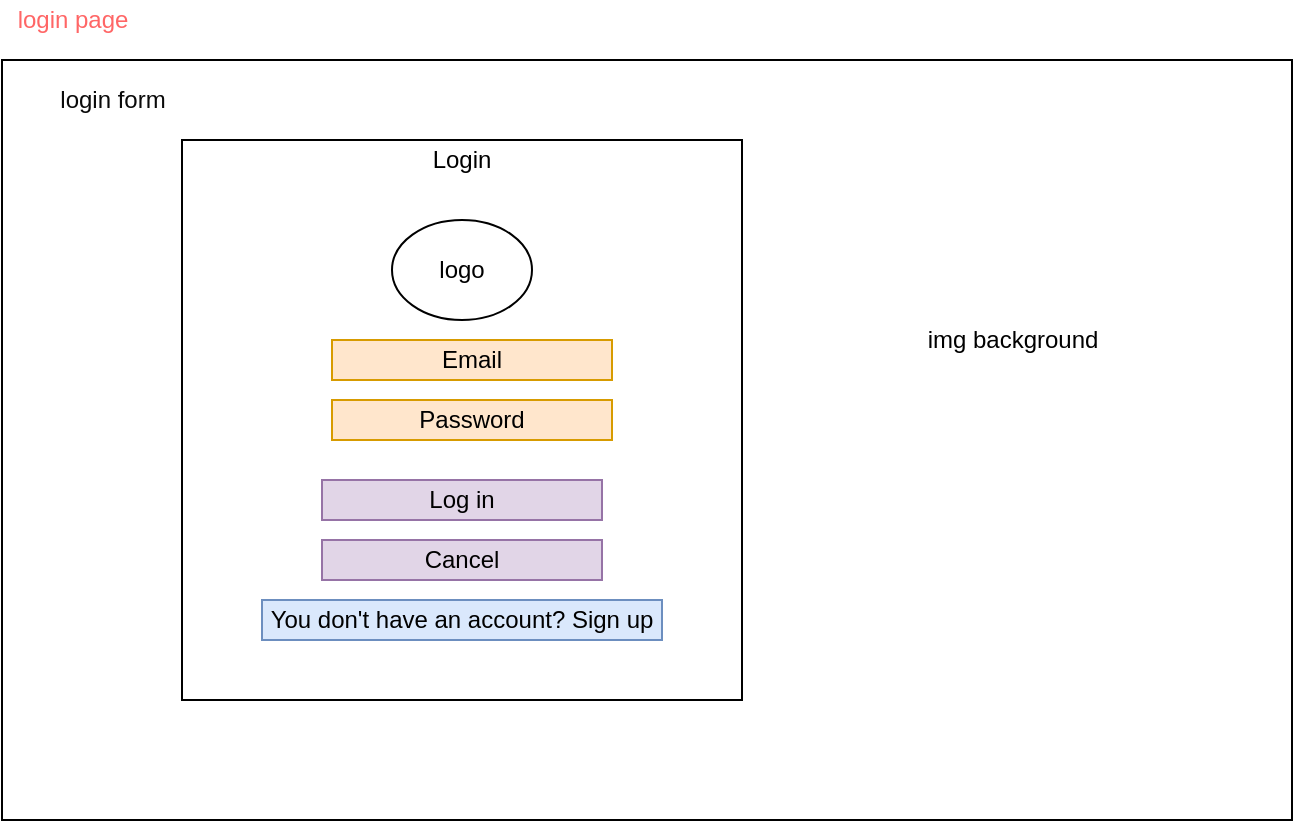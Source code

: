 <mxfile version="14.7.4" type="embed"><diagram id="cRSHTPdM5HDKTYMeAB4P" name="Page-1"><mxGraphModel dx="1666" dy="743" grid="1" gridSize="10" guides="1" tooltips="1" connect="1" arrows="1" fold="1" page="1" pageScale="1" pageWidth="850" pageHeight="1100" math="0" shadow="0"><root><mxCell id="0"/><mxCell id="1" parent="0"/><mxCell id="2" value="" style="rounded=0;whiteSpace=wrap;html=1;" parent="1" vertex="1"><mxGeometry x="35" y="50" width="645" height="380" as="geometry"/></mxCell><mxCell id="3" value="&lt;font color=&quot;#ff6666&quot;&gt;login page&lt;/font&gt;" style="text;html=1;align=center;verticalAlign=middle;resizable=0;points=[];autosize=1;strokeColor=none;" parent="1" vertex="1"><mxGeometry x="35" y="20" width="70" height="20" as="geometry"/></mxCell><mxCell id="4" value="" style="whiteSpace=wrap;html=1;aspect=fixed;" parent="1" vertex="1"><mxGeometry x="125" y="90" width="280" height="280" as="geometry"/></mxCell><mxCell id="6" value="Login" style="text;html=1;strokeColor=none;fillColor=none;align=center;verticalAlign=middle;whiteSpace=wrap;rounded=0;" parent="1" vertex="1"><mxGeometry x="100" y="90" width="330" height="20" as="geometry"/></mxCell><mxCell id="8" value="Email" style="rounded=0;whiteSpace=wrap;html=1;fillColor=#ffe6cc;strokeColor=#d79b00;" parent="1" vertex="1"><mxGeometry x="200" y="190" width="140" height="20" as="geometry"/></mxCell><mxCell id="10" value="Password" style="rounded=0;whiteSpace=wrap;html=1;fillColor=#ffe6cc;strokeColor=#d79b00;" parent="1" vertex="1"><mxGeometry x="200" y="220" width="140" height="20" as="geometry"/></mxCell><mxCell id="13" value="&lt;font color=&quot;#0a0a0a&quot;&gt;login form&lt;/font&gt;" style="text;html=1;align=center;verticalAlign=middle;resizable=0;points=[];autosize=1;strokeColor=none;fontColor=#D9D9D9;" parent="1" vertex="1"><mxGeometry x="55" y="60" width="70" height="20" as="geometry"/></mxCell><mxCell id="14" value="You don't have an account? Sign up" style="rounded=0;whiteSpace=wrap;html=1;fillColor=#dae8fc;strokeColor=#6c8ebf;" parent="1" vertex="1"><mxGeometry x="165" y="320" width="200" height="20" as="geometry"/></mxCell><mxCell id="16" value="Log in" style="rounded=0;whiteSpace=wrap;html=1;fillColor=#e1d5e7;strokeColor=#9673a6;" vertex="1" parent="1"><mxGeometry x="195" y="260" width="140" height="20" as="geometry"/></mxCell><mxCell id="17" value="logo" style="ellipse;whiteSpace=wrap;html=1;" vertex="1" parent="1"><mxGeometry x="230" y="130" width="70" height="50" as="geometry"/></mxCell><mxCell id="18" value="Cancel" style="rounded=0;whiteSpace=wrap;html=1;fillColor=#e1d5e7;strokeColor=#9673a6;" vertex="1" parent="1"><mxGeometry x="195" y="290" width="140" height="20" as="geometry"/></mxCell><mxCell id="19" value="img background" style="text;html=1;align=center;verticalAlign=middle;resizable=0;points=[];autosize=1;strokeColor=none;" vertex="1" parent="1"><mxGeometry x="490" y="180" width="100" height="20" as="geometry"/></mxCell></root></mxGraphModel></diagram></mxfile>